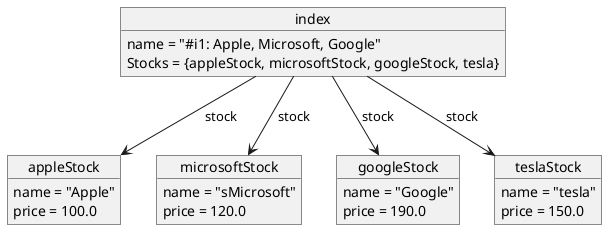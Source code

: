@startuml objectDiagram
object appleStock
    appleStock : name = "Apple"
    appleStock : price = 100.0
object microsoftStock
    microsoftStock : name = "sMicrosoft"
    microsoftStock : price = 120.0
object googleStock
    googleStock : name = "Google"
    googleStock : price = 190.0
object teslaStock
    teslaStock : name = "tesla"
    teslaStock : price = 150.0
object index
    index : name = "#i1: Apple, Microsoft, Google"
    index : Stocks = {appleStock, microsoftStock, googleStock, tesla}

index --> appleStock : stock
index --> microsoftStock : stock
index --> googleStock : stock
index --> teslaStock : stock

@enduml